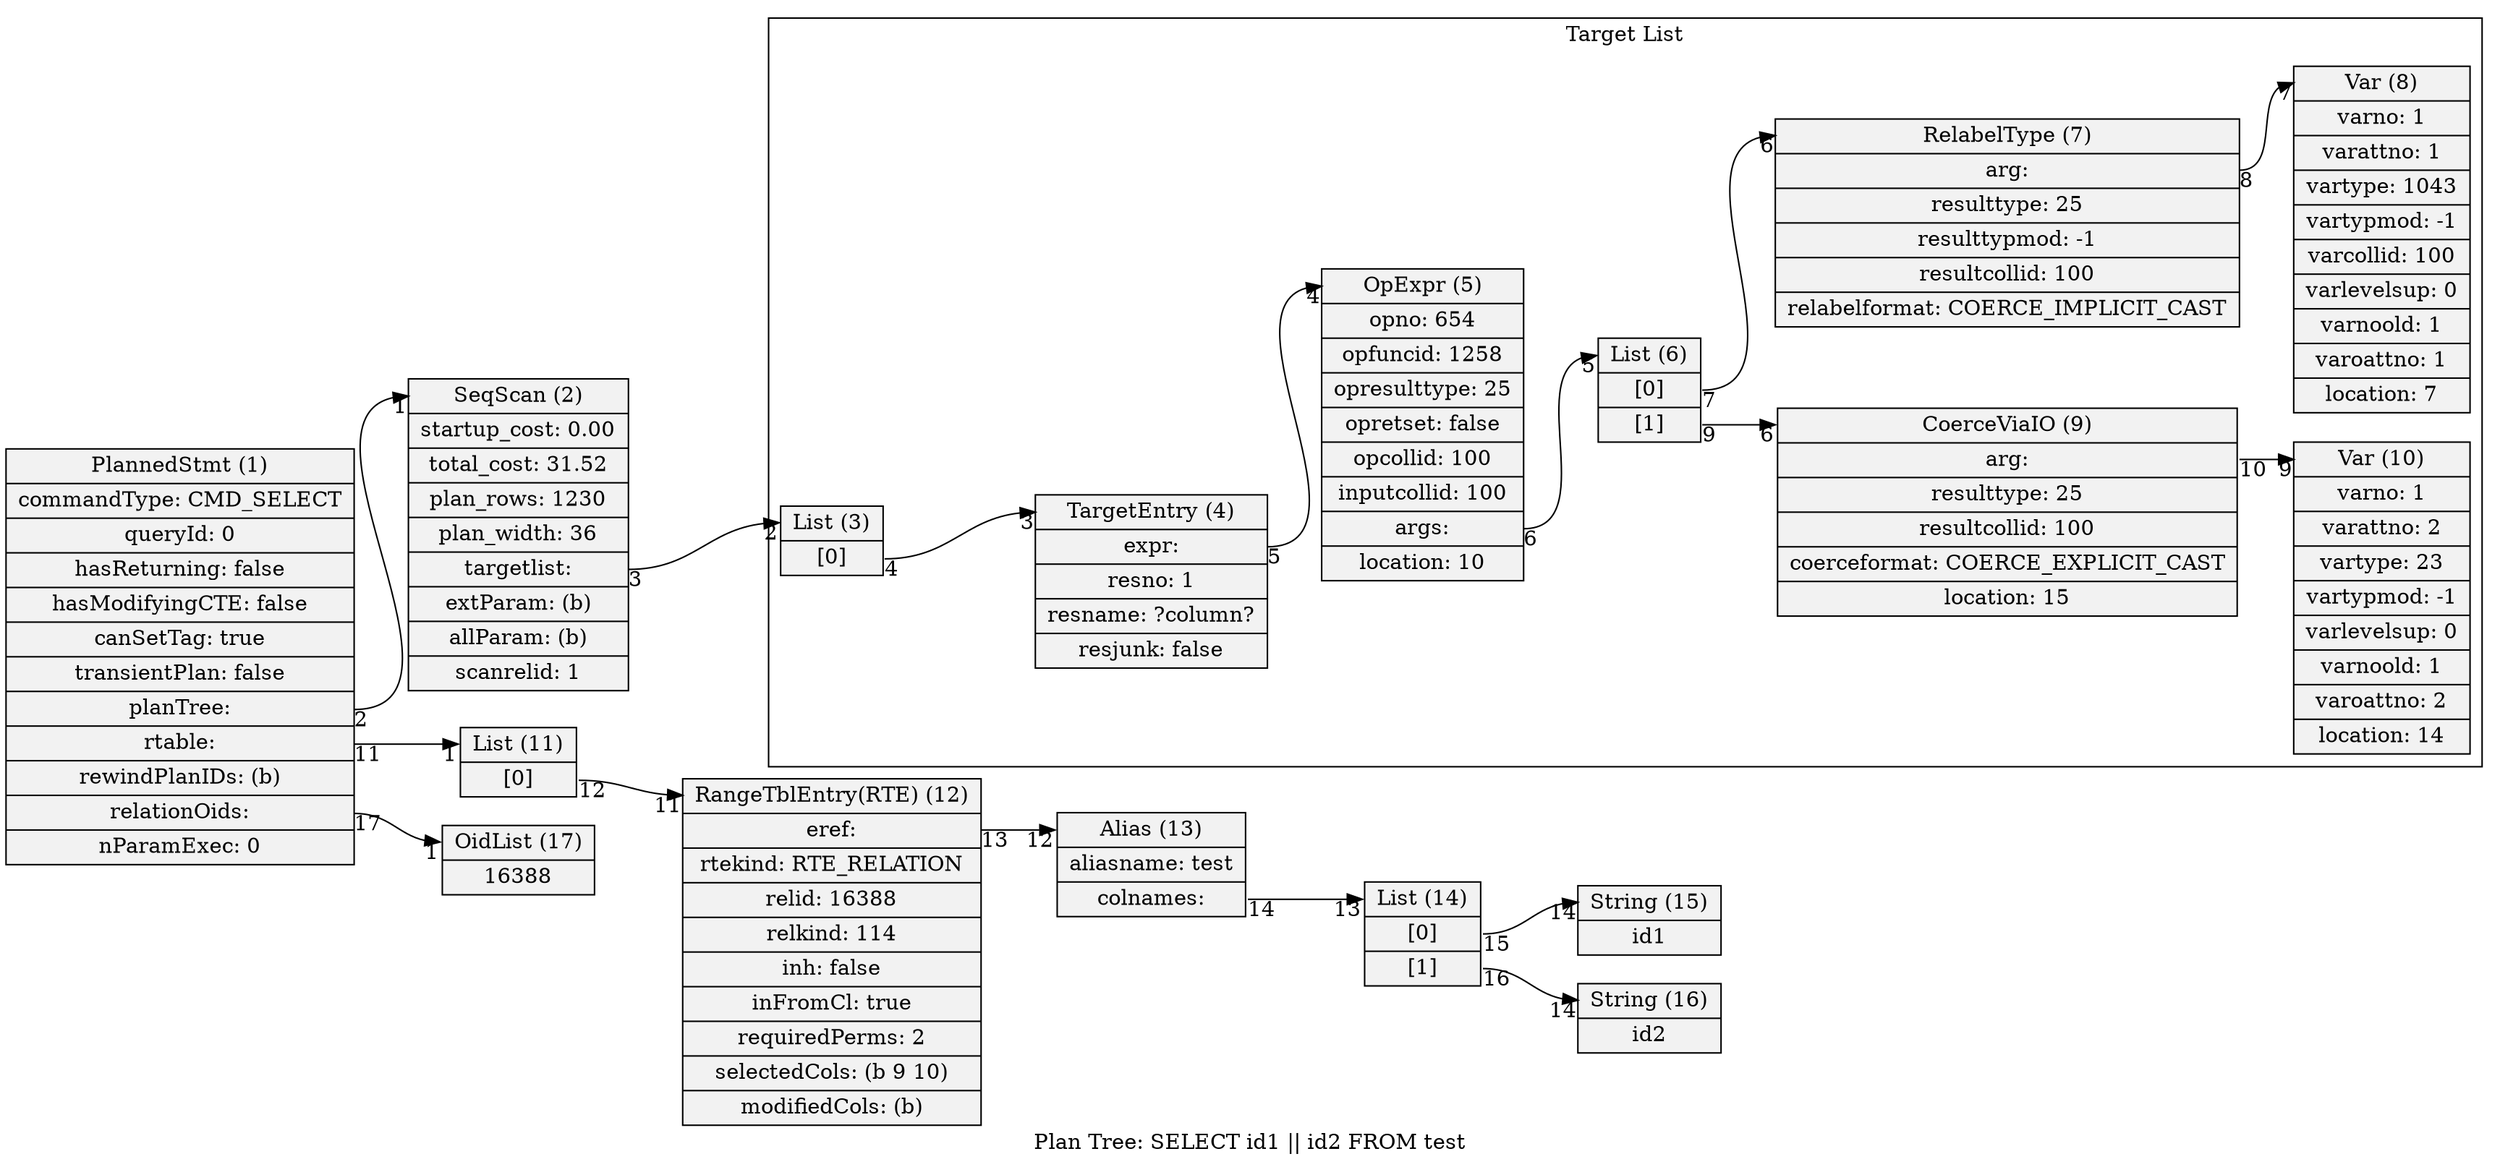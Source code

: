 digraph {
graph [rankdir = "LR", label = "Plan Tree: SELECT id1 || id2 FROM test"]
node  [shape=record,style=filled,fillcolor=gray95]
edge  [arrowtail=empty]
13[label = "<head> Alias (13)|aliasname: test|<colnames> colnames: "]
15[label = "<head> String (15)|id1"]
14[label = "<head> List (14)|<1> [0]|<2> [1]"]
16[label = "<head> String (16)|id2"]
2[label = "<head> SeqScan (2)|startup_cost: 0.00|total_cost: 31.52|plan_rows: 1230|plan_width: 36|<targetlist> targetlist: |extParam: (b)|allParam: (b)|scanrelid: 1"]
12[label = "<head> RangeTblEntry(RTE) (12)|<eref> eref: |rtekind: RTE_RELATION|relid: 16388|relkind: 114|inh: false|inFromCl: true|requiredPerms: 2|selectedCols: (b 9 10)|modifiedCols: (b)"]
11[label = "<head> List (11)|<1> [0]"]
17[label = "<head> OidList (17)|16388 "]
1[label = "<head> PlannedStmt (1)|commandType: CMD_SELECT|queryId: 0|hasReturning: false|hasModifyingCTE: false|canSetTag: true|transientPlan: false|<planTree> planTree: |<rtable> rtable: |rewindPlanIDs: (b)|<relationOids> relationOids: |nParamExec: 0"]

13:colnames -> 14:head [headlabel = "13", taillabel = "14"]
14:1 -> 15:head [headlabel = "14", taillabel = "15"]
14:2 -> 16:head [headlabel = "14", taillabel = "16"]
2:targetlist -> 3:head [headlabel = "2", taillabel = "3"]
12:eref -> 13:head [headlabel = "12", taillabel = "13"]
11:1 -> 12:head [headlabel = "11", taillabel = "12"]
1:planTree -> 2:head [headlabel = "1", taillabel = "2"]
1:rtable -> 11:head [headlabel = "1", taillabel = "11"]
1:relationOids -> 17:head [headlabel = "1", taillabel = "17"]

subgraph cluster_0 {
	label = "Target List";
	4[label = "<head> TargetEntry (4)|<expr> expr: |resno: 1|resname: ?column?|resjunk: false"]
	3[label = "<head> List (3)|<1> [0]"]
	8[label = "<head> Var (8)|varno: 1|varattno: 1|vartype: 1043|vartypmod: -1|varcollid: 100|varlevelsup: 0|varnoold: 1|varoattno: 1|location: 7"]
	7[label = "<head> RelabelType (7)|<arg> arg: |resulttype: 25|resulttypmod: -1|resultcollid: 100|relabelformat: COERCE_IMPLICIT_CAST"]
	6[label = "<head> List (6)|<1> [0]|<2> [1]"]
	10[label = "<head> Var (10)|varno: 1|varattno: 2|vartype: 23|vartypmod: -1|varlevelsup: 0|varnoold: 1|varoattno: 2|location: 14"]
	9[label = "<head> CoerceViaIO (9)|<arg> arg: |resulttype: 25|resultcollid: 100|coerceformat: COERCE_EXPLICIT_CAST|location: 15"]
	5[label = "<head> OpExpr (5)|opno: 654|opfuncid: 1258|opresulttype: 25|opretset: false|opcollid: 100|inputcollid: 100|<args> args: |location: 10"]

	4:expr -> 5:head [headlabel = "4", taillabel = "5"]
	3:1 -> 4:head [headlabel = "3", taillabel = "4"]
	7:arg -> 8:head [headlabel = "7", taillabel = "8"]
	6:1 -> 7:head [headlabel = "6", taillabel = "7"]
	6:2 -> 9:head [headlabel = "6", taillabel = "9"]
	9:arg -> 10:head [headlabel = "9", taillabel = "10"]
	5:args -> 6:head [headlabel = "5", taillabel = "6"]
}

}

